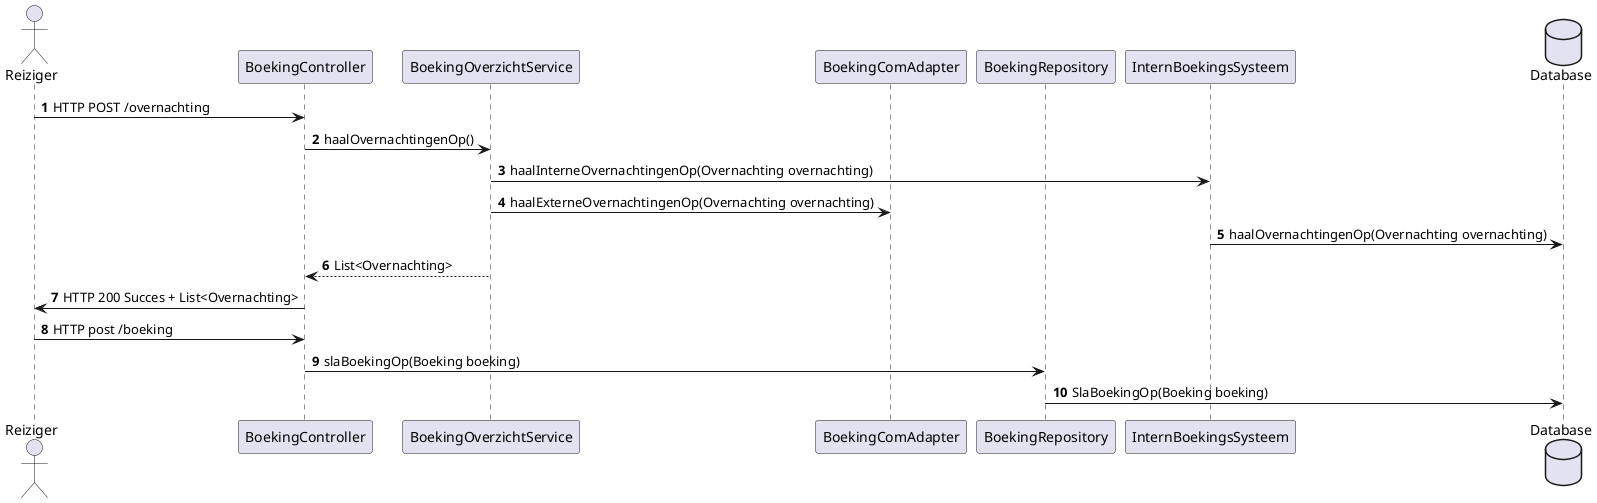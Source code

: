 @startuml
'https://plantuml.com/sequence-diagram

autonumber

actor Reiziger as reiziger
participant BoekingController as controller
participant BoekingOverzichtService as service
participant BoekingComAdapter as adapter
participant BoekingRepository as repository
participant InternBoekingsSysteem as internSyteem
database Database as sqlDatabase

reiziger -> controller: HTTP POST /overnachting
controller -> service : haalOvernachtingenOp()
service -> internSyteem : haalInterneOvernachtingenOp(Overnachting overnachting)
service -> adapter : haalExterneOvernachtingenOp(Overnachting overnachting)
internSyteem -> sqlDatabase : haalOvernachtingenOp(Overnachting overnachting)
service --> controller : List<Overnachting>
controller -> reiziger : HTTP 200 Succes + List<Overnachting>
reiziger -> controller : HTTP post /boeking
controller -> repository : slaBoekingOp(Boeking boeking)
repository -> sqlDatabase : SlaBoekingOp(Boeking boeking)
@enduml